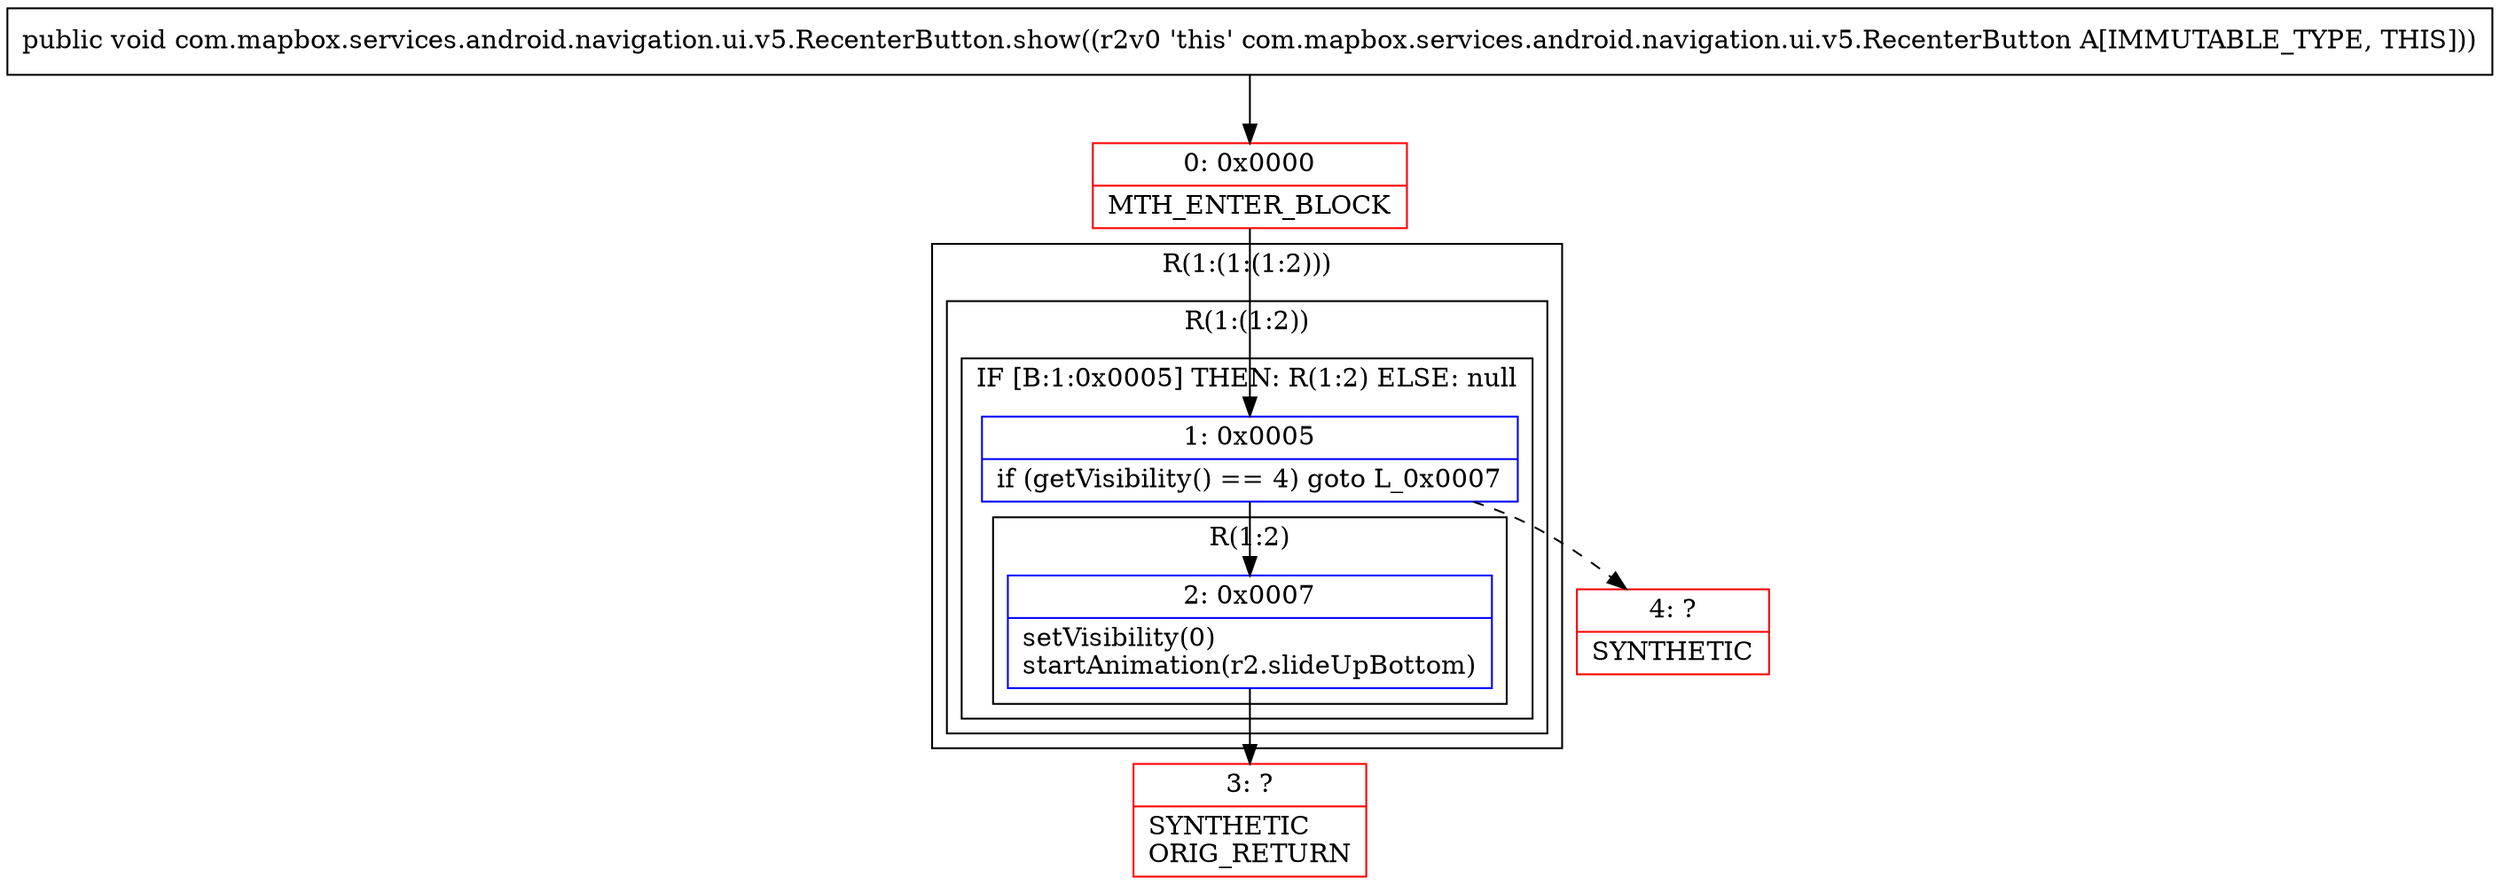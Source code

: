 digraph "CFG forcom.mapbox.services.android.navigation.ui.v5.RecenterButton.show()V" {
subgraph cluster_Region_1225875623 {
label = "R(1:(1:(1:2)))";
node [shape=record,color=blue];
subgraph cluster_Region_410584581 {
label = "R(1:(1:2))";
node [shape=record,color=blue];
subgraph cluster_IfRegion_1907131204 {
label = "IF [B:1:0x0005] THEN: R(1:2) ELSE: null";
node [shape=record,color=blue];
Node_1 [shape=record,label="{1\:\ 0x0005|if (getVisibility() == 4) goto L_0x0007\l}"];
subgraph cluster_Region_1783112156 {
label = "R(1:2)";
node [shape=record,color=blue];
Node_2 [shape=record,label="{2\:\ 0x0007|setVisibility(0)\lstartAnimation(r2.slideUpBottom)\l}"];
}
}
}
}
Node_0 [shape=record,color=red,label="{0\:\ 0x0000|MTH_ENTER_BLOCK\l}"];
Node_3 [shape=record,color=red,label="{3\:\ ?|SYNTHETIC\lORIG_RETURN\l}"];
Node_4 [shape=record,color=red,label="{4\:\ ?|SYNTHETIC\l}"];
MethodNode[shape=record,label="{public void com.mapbox.services.android.navigation.ui.v5.RecenterButton.show((r2v0 'this' com.mapbox.services.android.navigation.ui.v5.RecenterButton A[IMMUTABLE_TYPE, THIS])) }"];
MethodNode -> Node_0;
Node_1 -> Node_2;
Node_1 -> Node_4[style=dashed];
Node_2 -> Node_3;
Node_0 -> Node_1;
}

